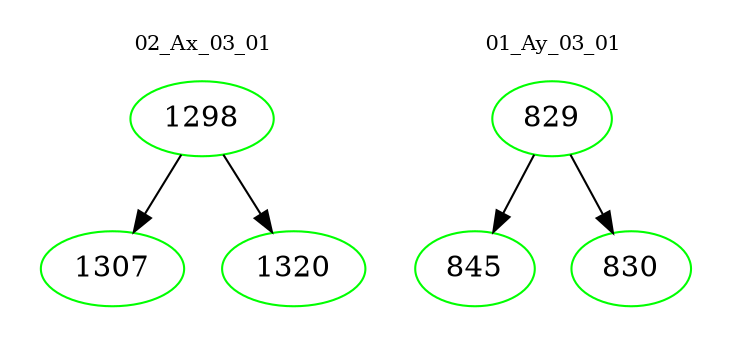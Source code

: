 digraph{
subgraph cluster_0 {
color = white
label = "02_Ax_03_01";
fontsize=10;
T0_1298 [label="1298", color="green"]
T0_1298 -> T0_1307 [color="black"]
T0_1307 [label="1307", color="green"]
T0_1298 -> T0_1320 [color="black"]
T0_1320 [label="1320", color="green"]
}
subgraph cluster_1 {
color = white
label = "01_Ay_03_01";
fontsize=10;
T1_829 [label="829", color="green"]
T1_829 -> T1_845 [color="black"]
T1_845 [label="845", color="green"]
T1_829 -> T1_830 [color="black"]
T1_830 [label="830", color="green"]
}
}
